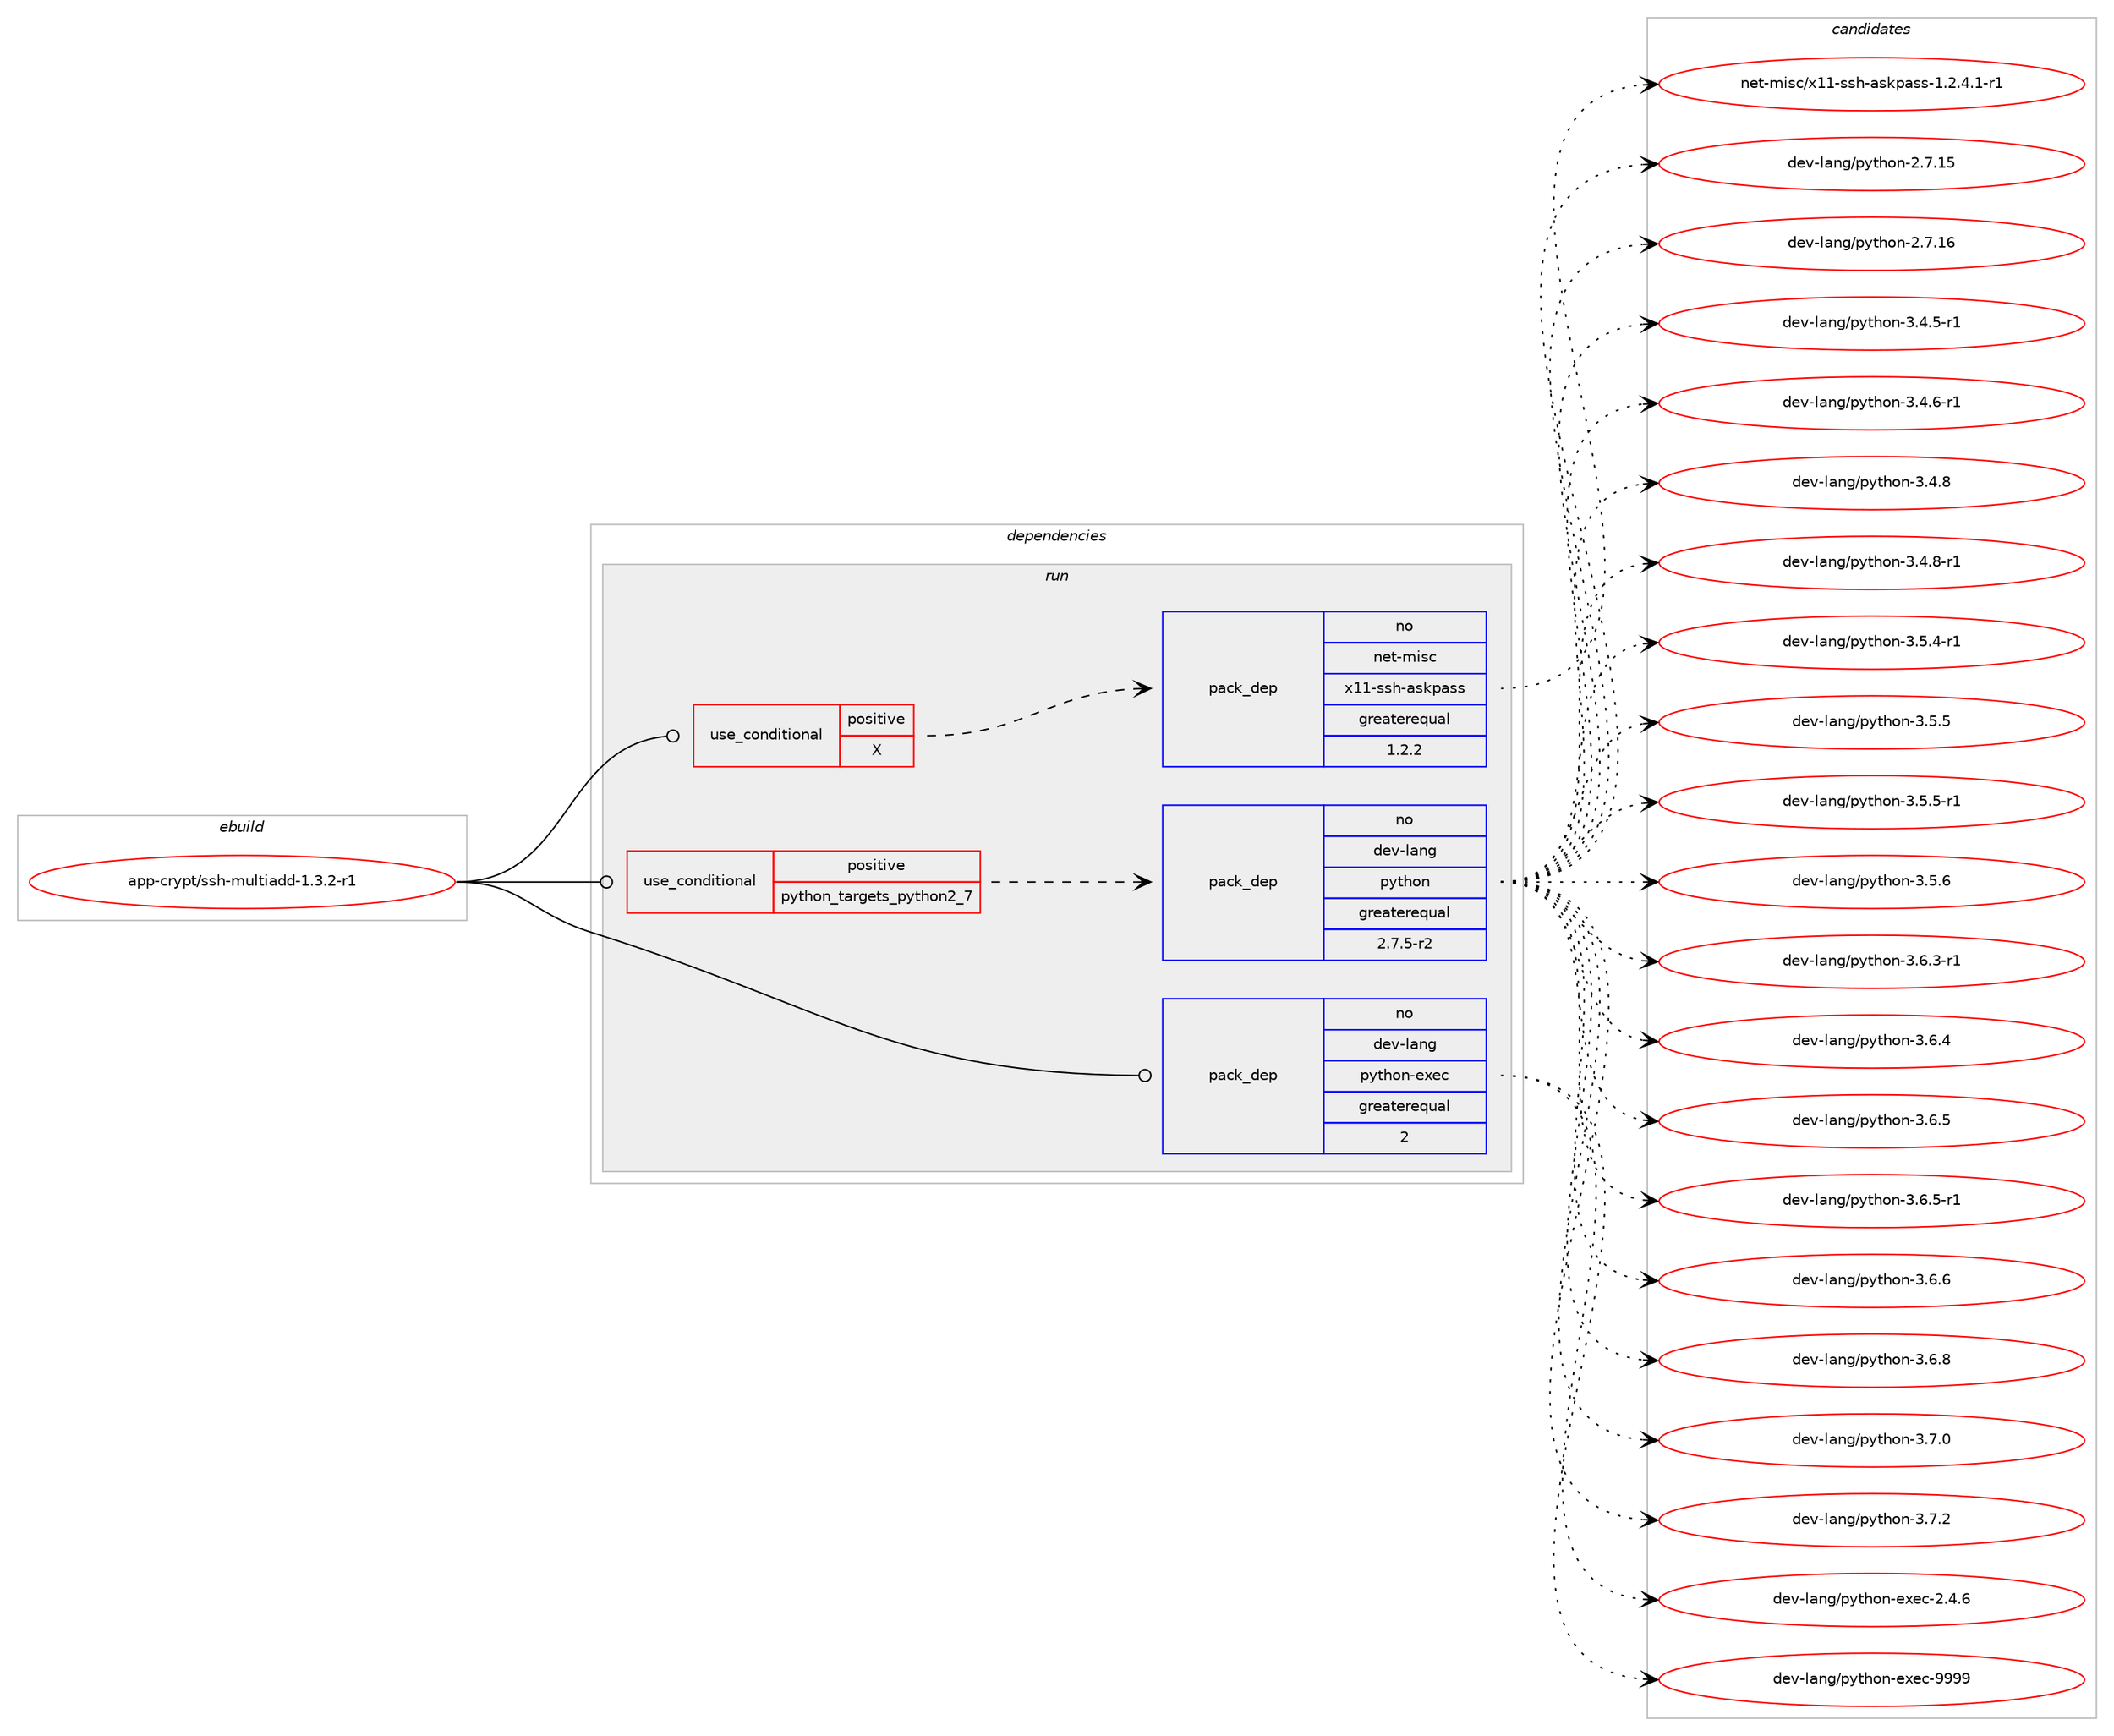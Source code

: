digraph prolog {

# *************
# Graph options
# *************

newrank=true;
concentrate=true;
compound=true;
graph [rankdir=LR,fontname=Helvetica,fontsize=10,ranksep=1.5];#, ranksep=2.5, nodesep=0.2];
edge  [arrowhead=vee];
node  [fontname=Helvetica,fontsize=10];

# **********
# The ebuild
# **********

subgraph cluster_leftcol {
color=gray;
rank=same;
label=<<i>ebuild</i>>;
id [label="app-crypt/ssh-multiadd-1.3.2-r1", color=red, width=4, href="../app-crypt/ssh-multiadd-1.3.2-r1.svg"];
}

# ****************
# The dependencies
# ****************

subgraph cluster_midcol {
color=gray;
label=<<i>dependencies</i>>;
subgraph cluster_compile {
fillcolor="#eeeeee";
style=filled;
label=<<i>compile</i>>;
}
subgraph cluster_compileandrun {
fillcolor="#eeeeee";
style=filled;
label=<<i>compile and run</i>>;
}
subgraph cluster_run {
fillcolor="#eeeeee";
style=filled;
label=<<i>run</i>>;
subgraph cond347965 {
dependency1276949 [label=<<TABLE BORDER="0" CELLBORDER="1" CELLSPACING="0" CELLPADDING="4"><TR><TD ROWSPAN="3" CELLPADDING="10">use_conditional</TD></TR><TR><TD>positive</TD></TR><TR><TD>X</TD></TR></TABLE>>, shape=none, color=red];
subgraph pack909128 {
dependency1276950 [label=<<TABLE BORDER="0" CELLBORDER="1" CELLSPACING="0" CELLPADDING="4" WIDTH="220"><TR><TD ROWSPAN="6" CELLPADDING="30">pack_dep</TD></TR><TR><TD WIDTH="110">no</TD></TR><TR><TD>net-misc</TD></TR><TR><TD>x11-ssh-askpass</TD></TR><TR><TD>greaterequal</TD></TR><TR><TD>1.2.2</TD></TR></TABLE>>, shape=none, color=blue];
}
dependency1276949:e -> dependency1276950:w [weight=20,style="dashed",arrowhead="vee"];
}
id:e -> dependency1276949:w [weight=20,style="solid",arrowhead="odot"];
subgraph cond347966 {
dependency1276951 [label=<<TABLE BORDER="0" CELLBORDER="1" CELLSPACING="0" CELLPADDING="4"><TR><TD ROWSPAN="3" CELLPADDING="10">use_conditional</TD></TR><TR><TD>positive</TD></TR><TR><TD>python_targets_python2_7</TD></TR></TABLE>>, shape=none, color=red];
subgraph pack909129 {
dependency1276952 [label=<<TABLE BORDER="0" CELLBORDER="1" CELLSPACING="0" CELLPADDING="4" WIDTH="220"><TR><TD ROWSPAN="6" CELLPADDING="30">pack_dep</TD></TR><TR><TD WIDTH="110">no</TD></TR><TR><TD>dev-lang</TD></TR><TR><TD>python</TD></TR><TR><TD>greaterequal</TD></TR><TR><TD>2.7.5-r2</TD></TR></TABLE>>, shape=none, color=blue];
}
dependency1276951:e -> dependency1276952:w [weight=20,style="dashed",arrowhead="vee"];
}
id:e -> dependency1276951:w [weight=20,style="solid",arrowhead="odot"];
subgraph pack909130 {
dependency1276953 [label=<<TABLE BORDER="0" CELLBORDER="1" CELLSPACING="0" CELLPADDING="4" WIDTH="220"><TR><TD ROWSPAN="6" CELLPADDING="30">pack_dep</TD></TR><TR><TD WIDTH="110">no</TD></TR><TR><TD>dev-lang</TD></TR><TR><TD>python-exec</TD></TR><TR><TD>greaterequal</TD></TR><TR><TD>2</TD></TR></TABLE>>, shape=none, color=blue];
}
id:e -> dependency1276953:w [weight=20,style="solid",arrowhead="odot"];
}
}

# **************
# The candidates
# **************

subgraph cluster_choices {
rank=same;
color=gray;
label=<<i>candidates</i>>;

subgraph choice909128 {
color=black;
nodesep=1;
choice11010111645109105115994712049494511511510445971151071129711511545494650465246494511449 [label="net-misc/x11-ssh-askpass-1.2.4.1-r1", color=red, width=4,href="../net-misc/x11-ssh-askpass-1.2.4.1-r1.svg"];
dependency1276950:e -> choice11010111645109105115994712049494511511510445971151071129711511545494650465246494511449:w [style=dotted,weight="100"];
}
subgraph choice909129 {
color=black;
nodesep=1;
choice10010111845108971101034711212111610411111045504655464953 [label="dev-lang/python-2.7.15", color=red, width=4,href="../dev-lang/python-2.7.15.svg"];
choice10010111845108971101034711212111610411111045504655464954 [label="dev-lang/python-2.7.16", color=red, width=4,href="../dev-lang/python-2.7.16.svg"];
choice1001011184510897110103471121211161041111104551465246534511449 [label="dev-lang/python-3.4.5-r1", color=red, width=4,href="../dev-lang/python-3.4.5-r1.svg"];
choice1001011184510897110103471121211161041111104551465246544511449 [label="dev-lang/python-3.4.6-r1", color=red, width=4,href="../dev-lang/python-3.4.6-r1.svg"];
choice100101118451089711010347112121116104111110455146524656 [label="dev-lang/python-3.4.8", color=red, width=4,href="../dev-lang/python-3.4.8.svg"];
choice1001011184510897110103471121211161041111104551465246564511449 [label="dev-lang/python-3.4.8-r1", color=red, width=4,href="../dev-lang/python-3.4.8-r1.svg"];
choice1001011184510897110103471121211161041111104551465346524511449 [label="dev-lang/python-3.5.4-r1", color=red, width=4,href="../dev-lang/python-3.5.4-r1.svg"];
choice100101118451089711010347112121116104111110455146534653 [label="dev-lang/python-3.5.5", color=red, width=4,href="../dev-lang/python-3.5.5.svg"];
choice1001011184510897110103471121211161041111104551465346534511449 [label="dev-lang/python-3.5.5-r1", color=red, width=4,href="../dev-lang/python-3.5.5-r1.svg"];
choice100101118451089711010347112121116104111110455146534654 [label="dev-lang/python-3.5.6", color=red, width=4,href="../dev-lang/python-3.5.6.svg"];
choice1001011184510897110103471121211161041111104551465446514511449 [label="dev-lang/python-3.6.3-r1", color=red, width=4,href="../dev-lang/python-3.6.3-r1.svg"];
choice100101118451089711010347112121116104111110455146544652 [label="dev-lang/python-3.6.4", color=red, width=4,href="../dev-lang/python-3.6.4.svg"];
choice100101118451089711010347112121116104111110455146544653 [label="dev-lang/python-3.6.5", color=red, width=4,href="../dev-lang/python-3.6.5.svg"];
choice1001011184510897110103471121211161041111104551465446534511449 [label="dev-lang/python-3.6.5-r1", color=red, width=4,href="../dev-lang/python-3.6.5-r1.svg"];
choice100101118451089711010347112121116104111110455146544654 [label="dev-lang/python-3.6.6", color=red, width=4,href="../dev-lang/python-3.6.6.svg"];
choice100101118451089711010347112121116104111110455146544656 [label="dev-lang/python-3.6.8", color=red, width=4,href="../dev-lang/python-3.6.8.svg"];
choice100101118451089711010347112121116104111110455146554648 [label="dev-lang/python-3.7.0", color=red, width=4,href="../dev-lang/python-3.7.0.svg"];
choice100101118451089711010347112121116104111110455146554650 [label="dev-lang/python-3.7.2", color=red, width=4,href="../dev-lang/python-3.7.2.svg"];
dependency1276952:e -> choice10010111845108971101034711212111610411111045504655464953:w [style=dotted,weight="100"];
dependency1276952:e -> choice10010111845108971101034711212111610411111045504655464954:w [style=dotted,weight="100"];
dependency1276952:e -> choice1001011184510897110103471121211161041111104551465246534511449:w [style=dotted,weight="100"];
dependency1276952:e -> choice1001011184510897110103471121211161041111104551465246544511449:w [style=dotted,weight="100"];
dependency1276952:e -> choice100101118451089711010347112121116104111110455146524656:w [style=dotted,weight="100"];
dependency1276952:e -> choice1001011184510897110103471121211161041111104551465246564511449:w [style=dotted,weight="100"];
dependency1276952:e -> choice1001011184510897110103471121211161041111104551465346524511449:w [style=dotted,weight="100"];
dependency1276952:e -> choice100101118451089711010347112121116104111110455146534653:w [style=dotted,weight="100"];
dependency1276952:e -> choice1001011184510897110103471121211161041111104551465346534511449:w [style=dotted,weight="100"];
dependency1276952:e -> choice100101118451089711010347112121116104111110455146534654:w [style=dotted,weight="100"];
dependency1276952:e -> choice1001011184510897110103471121211161041111104551465446514511449:w [style=dotted,weight="100"];
dependency1276952:e -> choice100101118451089711010347112121116104111110455146544652:w [style=dotted,weight="100"];
dependency1276952:e -> choice100101118451089711010347112121116104111110455146544653:w [style=dotted,weight="100"];
dependency1276952:e -> choice1001011184510897110103471121211161041111104551465446534511449:w [style=dotted,weight="100"];
dependency1276952:e -> choice100101118451089711010347112121116104111110455146544654:w [style=dotted,weight="100"];
dependency1276952:e -> choice100101118451089711010347112121116104111110455146544656:w [style=dotted,weight="100"];
dependency1276952:e -> choice100101118451089711010347112121116104111110455146554648:w [style=dotted,weight="100"];
dependency1276952:e -> choice100101118451089711010347112121116104111110455146554650:w [style=dotted,weight="100"];
}
subgraph choice909130 {
color=black;
nodesep=1;
choice1001011184510897110103471121211161041111104510112010199455046524654 [label="dev-lang/python-exec-2.4.6", color=red, width=4,href="../dev-lang/python-exec-2.4.6.svg"];
choice10010111845108971101034711212111610411111045101120101994557575757 [label="dev-lang/python-exec-9999", color=red, width=4,href="../dev-lang/python-exec-9999.svg"];
dependency1276953:e -> choice1001011184510897110103471121211161041111104510112010199455046524654:w [style=dotted,weight="100"];
dependency1276953:e -> choice10010111845108971101034711212111610411111045101120101994557575757:w [style=dotted,weight="100"];
}
}

}
